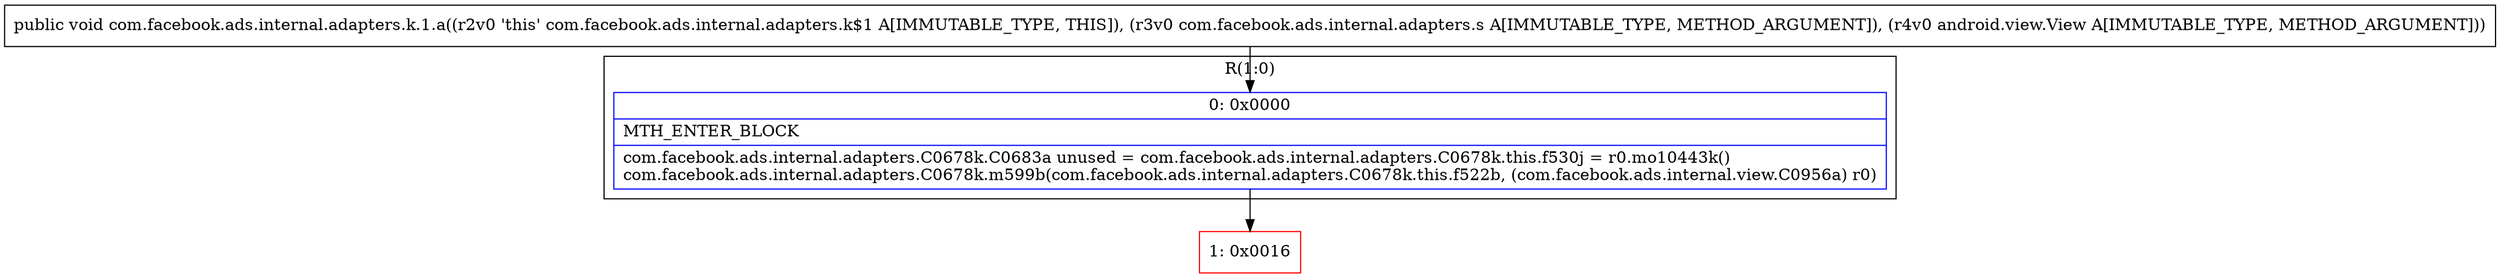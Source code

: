 digraph "CFG forcom.facebook.ads.internal.adapters.k.1.a(Lcom\/facebook\/ads\/internal\/adapters\/s;Landroid\/view\/View;)V" {
subgraph cluster_Region_769504920 {
label = "R(1:0)";
node [shape=record,color=blue];
Node_0 [shape=record,label="{0\:\ 0x0000|MTH_ENTER_BLOCK\l|com.facebook.ads.internal.adapters.C0678k.C0683a unused = com.facebook.ads.internal.adapters.C0678k.this.f530j = r0.mo10443k()\lcom.facebook.ads.internal.adapters.C0678k.m599b(com.facebook.ads.internal.adapters.C0678k.this.f522b, (com.facebook.ads.internal.view.C0956a) r0)\l}"];
}
Node_1 [shape=record,color=red,label="{1\:\ 0x0016}"];
MethodNode[shape=record,label="{public void com.facebook.ads.internal.adapters.k.1.a((r2v0 'this' com.facebook.ads.internal.adapters.k$1 A[IMMUTABLE_TYPE, THIS]), (r3v0 com.facebook.ads.internal.adapters.s A[IMMUTABLE_TYPE, METHOD_ARGUMENT]), (r4v0 android.view.View A[IMMUTABLE_TYPE, METHOD_ARGUMENT])) }"];
MethodNode -> Node_0;
Node_0 -> Node_1;
}

